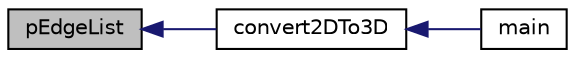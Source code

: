 digraph "pEdgeList"
{
  edge [fontname="Helvetica",fontsize="10",labelfontname="Helvetica",labelfontsize="10"];
  node [fontname="Helvetica",fontsize="10",shape=record];
  rankdir="LR";
  Node7 [label="pEdgeList",height=0.2,width=0.4,color="black", fillcolor="grey75", style="filled", fontcolor="black"];
  Node7 -> Node8 [dir="back",color="midnightblue",fontsize="10",style="solid"];
  Node8 [label="convert2DTo3D",height=0.2,width=0.4,color="black", fillcolor="white", style="filled",URL="$transform3_d_8cpp.html#a28cb4ddbbaf6f020c02ed43d923bf4b4"];
  Node8 -> Node9 [dir="back",color="midnightblue",fontsize="10",style="solid"];
  Node9 [label="main",height=0.2,width=0.4,color="black", fillcolor="white", style="filled",URL="$_file_input_2main_8cpp.html#ae66f6b31b5ad750f1fe042a706a4e3d4"];
}
